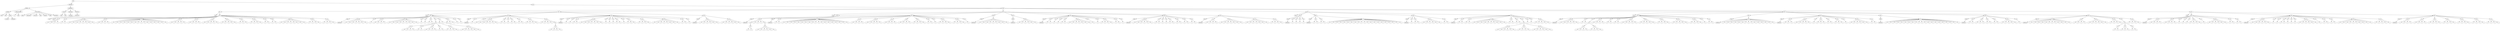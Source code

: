 digraph Tree {
	"t0" [label = "TEI"];
	"t1" [label = "teiHeader"];
	"t2" [label = "fileDesc"];
	"t3" [label = "titleStmt"];
	"t4" [label = "title"];
	"t5" [label = "title"];
	"t6" [label = "author"];
	"t7" [label = "surname"];
	"t8" [label = "forename"];
	"t9" [label = "publicationStmt"];
	"t10" [label = "p"];
	"t11" [label = "idno"];
	"t12" [label = "sourceDesc"];
	"t13" [label = "genre"];
	"t14" [label = "inspiration"];
	"t15" [label = "structure"];
	"t16" [label = "type"];
	"t17" [label = "periode"];
	"t18" [label = "taille"];
	"t19" [label = "permalien"];
	"t20" [label = "profileDesc"];
	"t21" [label = "creation"];
	"t22" [label = "date"];
	"t23" [label = "date"];
	"t24" [label = "langUsage"];
	"t25" [label = "language"];
	"t26" [label = "textClass"];
	"t27" [label = "keywords"];
	"t28" [label = "term"];
	"t29" [label = "text"];
	"t30" [label = "body"];
	"t31" [label = "div1"];
	"t32" [label = "head"];
	"t33" [label = "div2"];
	"t34" [label = "head"];
	"t35" [label = "sp"];
	"t36" [label = "l"];
	"t37" [label = "l"];
	"t38" [label = "l"];
	"t39" [label = "l"];
	"t40" [label = "sp"];
	"t41" [label = "l"];
	"t42" [label = "l"];
	"t43" [label = "sp"];
	"t44" [label = "l"];
	"t45" [label = "l"];
	"t46" [label = "l"];
	"t47" [label = "l"];
	"t48" [label = "l"];
	"t49" [label = "l"];
	"t50" [label = "l"];
	"t51" [label = "l"];
	"t52" [label = "sp"];
	"t53" [label = "l"];
	"t54" [label = "l"];
	"t55" [label = "l"];
	"t56" [label = "l"];
	"t57" [label = "sp"];
	"t58" [label = "l"];
	"t59" [label = "l"];
	"t60" [label = "l"];
	"t61" [label = "l"];
	"t62" [label = "l"];
	"t63" [label = "l"];
	"t64" [label = "l"];
	"t65" [label = "l"];
	"t66" [label = "l"];
	"t67" [label = "l"];
	"t68" [label = "l"];
	"t69" [label = "l"];
	"t70" [label = "l"];
	"t71" [label = "l"];
	"t72" [label = "l"];
	"t73" [label = "l"];
	"t74" [label = "sp"];
	"t75" [label = "l"];
	"t76" [label = "l"];
	"t77" [label = "l"];
	"t78" [label = "l"];
	"t79" [label = "l"];
	"t80" [label = "sp"];
	"t81" [label = "l"];
	"t82" [label = "l"];
	"t83" [label = "l"];
	"t84" [label = "l"];
	"t85" [label = "sp"];
	"t86" [label = "l"];
	"t87" [label = "l"];
	"t88" [label = "l"];
	"t89" [label = "l"];
	"t90" [label = "l"];
	"t91" [label = "sp"];
	"t92" [label = "l"];
	"t93" [label = "l"];
	"t94" [label = "l"];
	"t95" [label = "l"];
	"t96" [label = "l"];
	"t97" [label = "sp"];
	"t98" [label = "l"];
	"t99" [label = "l"];
	"t100" [label = "l"];
	"t101" [label = "sp"];
	"t102" [label = "l"];
	"t103" [label = "l"];
	"t104" [label = "l"];
	"t105" [label = "l"];
	"t106" [label = "sp"];
	"t107" [label = "l"];
	"t108" [label = "l"];
	"t109" [label = "sp"];
	"t110" [label = "l"];
	"t111" [label = "l"];
	"t112" [label = "sp"];
	"t113" [label = "l"];
	"t114" [label = "l"];
	"t115" [label = "l"];
	"t116" [label = "l"];
	"t117" [label = "l"];
	"t118" [label = "l"];
	"t119" [label = "l"];
	"t120" [label = "l"];
	"t121" [label = "sp"];
	"t122" [label = "l"];
	"t123" [label = "l"];
	"t124" [label = "l"];
	"t125" [label = "l"];
	"t126" [label = "sp"];
	"t127" [label = "l"];
	"t128" [label = "l"];
	"t129" [label = "l"];
	"t130" [label = "l"];
	"t131" [label = "div1"];
	"t132" [label = "head"];
	"t133" [label = "div2"];
	"t134" [label = "head"];
	"t135" [label = "listPerson"];
	"t136" [label = "sp"];
	"t137" [label = "l"];
	"t138" [label = "l"];
	"t139" [label = "l"];
	"t140" [label = "l"];
	"t141" [label = "l"];
	"t142" [label = "l"];
	"t143" [label = "l"];
	"t144" [label = "sp"];
	"t145" [label = "l"];
	"t146" [label = "sp"];
	"t147" [label = "l"];
	"t148" [label = "l"];
	"t149" [label = "l"];
	"t150" [label = "l"];
	"t151" [label = "sp"];
	"t152" [label = "l"];
	"t153" [label = "l"];
	"t154" [label = "l"];
	"t155" [label = "l"];
	"t156" [label = "l"];
	"t157" [label = "l"];
	"t158" [label = "l"];
	"t159" [label = "l"];
	"t160" [label = "l"];
	"t161" [label = "sp"];
	"t162" [label = "l"];
	"t163" [label = "sp"];
	"t164" [label = "l"];
	"t165" [label = "sp"];
	"t166" [label = "l"];
	"t167" [label = "l"];
	"t168" [label = "sp"];
	"t169" [label = "lg"];
	"t170" [label = "lg"];
	"t171" [label = "l"];
	"t172" [label = "l"];
	"t173" [label = "l"];
	"t174" [label = "l"];
	"t175" [label = "lg"];
	"t176" [label = "l"];
	"t177" [label = "l"];
	"t178" [label = "lg"];
	"t179" [label = "l"];
	"t180" [label = "l"];
	"t181" [label = "l"];
	"t182" [label = "l"];
	"t183" [label = "lg"];
	"t184" [label = "l"];
	"t185" [label = "l"];
	"t186" [label = "sp"];
	"t187" [label = "lg"];
	"t188" [label = "lg"];
	"t189" [label = "l"];
	"t190" [label = "l"];
	"t191" [label = "l"];
	"t192" [label = "l"];
	"t193" [label = "l"];
	"t194" [label = "sp"];
	"t195" [label = "lg"];
	"t196" [label = "lg"];
	"t197" [label = "l"];
	"t198" [label = "l"];
	"t199" [label = "l"];
	"t200" [label = "l"];
	"t201" [label = "l"];
	"t202" [label = "l"];
	"t203" [label = "l"];
	"t204" [label = "l"];
	"t205" [label = "sp"];
	"t206" [label = "l"];
	"t207" [label = "sp"];
	"t208" [label = "l"];
	"t209" [label = "div2"];
	"t210" [label = "head"];
	"t211" [label = "listPerson"];
	"t212" [label = "sp"];
	"t213" [label = "l"];
	"t214" [label = "sp"];
	"t215" [label = "l"];
	"t216" [label = "sp"];
	"t217" [label = "l"];
	"t218" [label = "l"];
	"t219" [label = "l"];
	"t220" [label = "l"];
	"t221" [label = "l"];
	"t222" [label = "l"];
	"t223" [label = "sp"];
	"t224" [label = "l"];
	"t225" [label = "l"];
	"t226" [label = "sp"];
	"t227" [label = "l"];
	"t228" [label = "sp"];
	"t229" [label = "l"];
	"t230" [label = "l"];
	"t231" [label = "sp"];
	"t232" [label = "l"];
	"t233" [label = "l"];
	"t234" [label = "sp"];
	"t235" [label = "l"];
	"t236" [label = "l"];
	"t237" [label = "l"];
	"t238" [label = "l"];
	"t239" [label = "sp"];
	"t240" [label = "l"];
	"t241" [label = "l"];
	"t242" [label = "l"];
	"t243" [label = "l"];
	"t244" [label = "lg"];
	"t245" [label = "lg"];
	"t246" [label = "l"];
	"t247" [label = "l"];
	"t248" [label = "l"];
	"t249" [label = "l"];
	"t250" [label = "div2"];
	"t251" [label = "head"];
	"t252" [label = "listPerson"];
	"t253" [label = "sp"];
	"t254" [label = "l"];
	"t255" [label = "sp"];
	"t256" [label = "l"];
	"t257" [label = "sp"];
	"t258" [label = "l"];
	"t259" [label = "l"];
	"t260" [label = "sp"];
	"t261" [label = "l"];
	"t262" [label = "l"];
	"t263" [label = "l"];
	"t264" [label = "l"];
	"t265" [label = "l"];
	"t266" [label = "l"];
	"t267" [label = "l"];
	"t268" [label = "sp"];
	"t269" [label = "l"];
	"t270" [label = "sp"];
	"t271" [label = "l"];
	"t272" [label = "sp"];
	"t273" [label = "l"];
	"t274" [label = "sp"];
	"t275" [label = "l"];
	"t276" [label = "l"];
	"t277" [label = "sp"];
	"t278" [label = "l"];
	"t279" [label = "sp"];
	"t280" [label = "l"];
	"t281" [label = "l"];
	"t282" [label = "l"];
	"t283" [label = "sp"];
	"t284" [label = "l"];
	"t285" [label = "l"];
	"t286" [label = "l"];
	"t287" [label = "l"];
	"t288" [label = "sp"];
	"t289" [label = "l"];
	"t290" [label = "l"];
	"t291" [label = "l"];
	"t292" [label = "l"];
	"t293" [label = "l"];
	"t294" [label = "l"];
	"t295" [label = "l"];
	"t296" [label = "l"];
	"t297" [label = "sp"];
	"t298" [label = "l"];
	"t299" [label = "l"];
	"t300" [label = "sp"];
	"t301" [label = "l"];
	"t302" [label = "div2"];
	"t303" [label = "head"];
	"t304" [label = "listPerson"];
	"t305" [label = "sp"];
	"t306" [label = "l"];
	"t307" [label = "l"];
	"t308" [label = "l"];
	"t309" [label = "l"];
	"t310" [label = "l"];
	"t311" [label = "l"];
	"t312" [label = "sp"];
	"t313" [label = "l"];
	"t314" [label = "l"];
	"t315" [label = "l"];
	"t316" [label = "l"];
	"t317" [label = "l"];
	"t318" [label = "l"];
	"t319" [label = "div1"];
	"t320" [label = "head"];
	"t321" [label = "div2"];
	"t322" [label = "head"];
	"t323" [label = "listPerson"];
	"t324" [label = "sp"];
	"t325" [label = "lg"];
	"t326" [label = "lg"];
	"t327" [label = "l"];
	"t328" [label = "l"];
	"t329" [label = "l"];
	"t330" [label = "l"];
	"t331" [label = "l"];
	"t332" [label = "lg"];
	"t333" [label = "lg"];
	"t334" [label = "l"];
	"t335" [label = "l"];
	"t336" [label = "l"];
	"t337" [label = "l"];
	"t338" [label = "l"];
	"t339" [label = "l"];
	"t340" [label = "div2"];
	"t341" [label = "head"];
	"t342" [label = "listPerson"];
	"t343" [label = "sp"];
	"t344" [label = "l"];
	"t345" [label = "l"];
	"t346" [label = "sp"];
	"t347" [label = "l"];
	"t348" [label = "l"];
	"t349" [label = "l"];
	"t350" [label = "l"];
	"t351" [label = "l"];
	"t352" [label = "l"];
	"t353" [label = "l"];
	"t354" [label = "l"];
	"t355" [label = "l"];
	"t356" [label = "l"];
	"t357" [label = "l"];
	"t358" [label = "l"];
	"t359" [label = "l"];
	"t360" [label = "l"];
	"t361" [label = "l"];
	"t362" [label = "l"];
	"t363" [label = "l"];
	"t364" [label = "l"];
	"t365" [label = "l"];
	"t366" [label = "sp"];
	"t367" [label = "l"];
	"t368" [label = "l"];
	"t369" [label = "l"];
	"t370" [label = "l"];
	"t371" [label = "sp"];
	"t372" [label = "l"];
	"t373" [label = "l"];
	"t374" [label = "l"];
	"t375" [label = "l"];
	"t376" [label = "l"];
	"t377" [label = "sp"];
	"t378" [label = "l"];
	"t379" [label = "l"];
	"t380" [label = "l"];
	"t381" [label = "l"];
	"t382" [label = "sp"];
	"t383" [label = "l"];
	"t384" [label = "l"];
	"t385" [label = "l"];
	"t386" [label = "l"];
	"t387" [label = "sp"];
	"t388" [label = "l"];
	"t389" [label = "l"];
	"t390" [label = "l"];
	"t391" [label = "l"];
	"t392" [label = "sp"];
	"t393" [label = "l"];
	"t394" [label = "l"];
	"t395" [label = "sp"];
	"t396" [label = "l"];
	"t397" [label = "sp"];
	"t398" [label = "l"];
	"t399" [label = "l"];
	"t400" [label = "l"];
	"t401" [label = "l"];
	"t402" [label = "sp"];
	"t403" [label = "l"];
	"t404" [label = "l"];
	"t405" [label = "l"];
	"t406" [label = "l"];
	"t407" [label = "sp"];
	"t408" [label = "l"];
	"t409" [label = "div2"];
	"t410" [label = "head"];
	"t411" [label = "listPerson"];
	"t412" [label = "sp"];
	"t413" [label = "l"];
	"t414" [label = "l"];
	"t415" [label = "l"];
	"t416" [label = "l"];
	"t417" [label = "l"];
	"t418" [label = "l"];
	"t419" [label = "l"];
	"t420" [label = "l"];
	"t421" [label = "l"];
	"t422" [label = "div2"];
	"t423" [label = "head"];
	"t424" [label = "listPerson"];
	"t425" [label = "sp"];
	"t426" [label = "l"];
	"t427" [label = "l"];
	"t428" [label = "l"];
	"t429" [label = "l"];
	"t430" [label = "l"];
	"t431" [label = "l"];
	"t432" [label = "div2"];
	"t433" [label = "head"];
	"t434" [label = "listPerson"];
	"t435" [label = "sp"];
	"t436" [label = "l"];
	"t437" [label = "l"];
	"t438" [label = "sp"];
	"t439" [label = "l"];
	"t440" [label = "sp"];
	"t441" [label = "l"];
	"t442" [label = "sp"];
	"t443" [label = "l"];
	"t444" [label = "l"];
	"t445" [label = "sp"];
	"t446" [label = "l"];
	"t447" [label = "l"];
	"t448" [label = "l"];
	"t449" [label = "l"];
	"t450" [label = "l"];
	"t451" [label = "l"];
	"t452" [label = "l"];
	"t453" [label = "sp"];
	"t454" [label = "l"];
	"t455" [label = "sp"];
	"t456" [label = "l"];
	"t457" [label = "sp"];
	"t458" [label = "l"];
	"t459" [label = "l"];
	"t460" [label = "l"];
	"t461" [label = "l"];
	"t462" [label = "sp"];
	"t463" [label = "l"];
	"t464" [label = "l"];
	"t465" [label = "sp"];
	"t466" [label = "l"];
	"t467" [label = "div2"];
	"t468" [label = "head"];
	"t469" [label = "listPerson"];
	"t470" [label = "sp"];
	"t471" [label = "l"];
	"t472" [label = "l"];
	"t473" [label = "l"];
	"t474" [label = "l"];
	"t475" [label = "l"];
	"t476" [label = "l"];
	"t477" [label = "sp"];
	"t478" [label = "l"];
	"t479" [label = "l"];
	"t480" [label = "sp"];
	"t481" [label = "l"];
	"t482" [label = "sp"];
	"t483" [label = "l"];
	"t484" [label = "sp"];
	"t485" [label = "l"];
	"t486" [label = "l"];
	"t487" [label = "sp"];
	"t488" [label = "l"];
	"t489" [label = "l"];
	"t490" [label = "sp"];
	"t491" [label = "l"];
	"t492" [label = "l"];
	"t493" [label = "sp"];
	"t494" [label = "l"];
	"t495" [label = "l"];
	"t496" [label = "div2"];
	"t497" [label = "head"];
	"t498" [label = "listPerson"];
	"t499" [label = "sp"];
	"t500" [label = "l"];
	"t501" [label = "l"];
	"t502" [label = "l"];
	"t503" [label = "l"];
	"t504" [label = "sp"];
	"t505" [label = "l"];
	"t506" [label = "l"];
	"t507" [label = "l"];
	"t508" [label = "l"];
	"t509" [label = "l"];
	"t510" [label = "l"];
	"t511" [label = "l"];
	"t512" [label = "sp"];
	"t513" [label = "l"];
	"t514" [label = "l"];
	"t515" [label = "l"];
	"t516" [label = "l"];
	"t517" [label = "l"];
	"t518" [label = "l"];
	"t519" [label = "l"];
	"t520" [label = "sp"];
	"t521" [label = "l"];
	"t522" [label = "l"];
	"t523" [label = "l"];
	"t524" [label = "l"];
	"t525" [label = "div1"];
	"t526" [label = "head"];
	"t527" [label = "div2"];
	"t528" [label = "head"];
	"t529" [label = "listPerson"];
	"t530" [label = "sp"];
	"t531" [label = "l"];
	"t532" [label = "sp"];
	"t533" [label = "l"];
	"t534" [label = "sp"];
	"t535" [label = "l"];
	"t536" [label = "sp"];
	"t537" [label = "l"];
	"t538" [label = "div2"];
	"t539" [label = "head"];
	"t540" [label = "listPerson"];
	"t541" [label = "sp"];
	"t542" [label = "l"];
	"t543" [label = "l"];
	"t544" [label = "sp"];
	"t545" [label = "l"];
	"t546" [label = "l"];
	"t547" [label = "sp"];
	"t548" [label = "l"];
	"t549" [label = "l"];
	"t550" [label = "l"];
	"t551" [label = "l"];
	"t552" [label = "l"];
	"t553" [label = "l"];
	"t554" [label = "l"];
	"t555" [label = "l"];
	"t556" [label = "l"];
	"t557" [label = "l"];
	"t558" [label = "l"];
	"t559" [label = "l"];
	"t560" [label = "l"];
	"t561" [label = "l"];
	"t562" [label = "l"];
	"t563" [label = "l"];
	"t564" [label = "l"];
	"t565" [label = "l"];
	"t566" [label = "l"];
	"t567" [label = "l"];
	"t568" [label = "l"];
	"t569" [label = "div2"];
	"t570" [label = "head"];
	"t571" [label = "listPerson"];
	"t572" [label = "sp"];
	"t573" [label = "l"];
	"t574" [label = "sp"];
	"t575" [label = "l"];
	"t576" [label = "l"];
	"t577" [label = "sp"];
	"t578" [label = "l"];
	"t579" [label = "l"];
	"t580" [label = "l"];
	"t581" [label = "l"];
	"t582" [label = "l"];
	"t583" [label = "l"];
	"t584" [label = "sp"];
	"t585" [label = "l"];
	"t586" [label = "l"];
	"t587" [label = "div2"];
	"t588" [label = "head"];
	"t589" [label = "listPerson"];
	"t590" [label = "sp"];
	"t591" [label = "l"];
	"t592" [label = "l"];
	"t593" [label = "sp"];
	"t594" [label = "l"];
	"t595" [label = "l"];
	"t596" [label = "sp"];
	"t597" [label = "l"];
	"t598" [label = "l"];
	"t599" [label = "l"];
	"t600" [label = "l"];
	"t601" [label = "l"];
	"t602" [label = "l"];
	"t603" [label = "l"];
	"t604" [label = "l"];
	"t605" [label = "l"];
	"t606" [label = "l"];
	"t607" [label = "sp"];
	"t608" [label = "l"];
	"t609" [label = "l"];
	"t610" [label = "sp"];
	"t611" [label = "l"];
	"t612" [label = "l"];
	"t613" [label = "sp"];
	"t614" [label = "lg"];
	"t615" [label = "lg"];
	"t616" [label = "l"];
	"t617" [label = "l"];
	"t618" [label = "l"];
	"t619" [label = "l"];
	"t620" [label = "l"];
	"t621" [label = "l"];
	"t622" [label = "lg"];
	"t623" [label = "l"];
	"t624" [label = "l"];
	"t625" [label = "l"];
	"t626" [label = "l"];
	"t627" [label = "lg"];
	"t628" [label = "l"];
	"t629" [label = "l"];
	"t630" [label = "l"];
	"t631" [label = "l"];
	"t632" [label = "l"];
	"t633" [label = "l"];
	"t634" [label = "sp"];
	"t635" [label = "l"];
	"t636" [label = "sp"];
	"t637" [label = "l"];
	"t638" [label = "sp"];
	"t639" [label = "l"];
	"t640" [label = "l"];
	"t641" [label = "l"];
	"t642" [label = "l"];
	"t643" [label = "l"];
	"t644" [label = "div1"];
	"t645" [label = "head"];
	"t646" [label = "div2"];
	"t647" [label = "head"];
	"t648" [label = "listPerson"];
	"t649" [label = "sp"];
	"t650" [label = "l"];
	"t651" [label = "l"];
	"t652" [label = "l"];
	"t653" [label = "l"];
	"t654" [label = "l"];
	"t655" [label = "l"];
	"t656" [label = "sp"];
	"t657" [label = "l"];
	"t658" [label = "l"];
	"t659" [label = "sp"];
	"t660" [label = "lg"];
	"t661" [label = "lg"];
	"t662" [label = "l"];
	"t663" [label = "l"];
	"t664" [label = "l"];
	"t665" [label = "l"];
	"t666" [label = "lg"];
	"t667" [label = "l"];
	"t668" [label = "l"];
	"t669" [label = "l"];
	"t670" [label = "l"];
	"t671" [label = "sp"];
	"t672" [label = "l"];
	"t673" [label = "l"];
	"t674" [label = "l"];
	"t675" [label = "l"];
	"t676" [label = "sp"];
	"t677" [label = "l"];
	"t678" [label = "l"];
	"t679" [label = "sp"];
	"t680" [label = "l"];
	"t681" [label = "l"];
	"t682" [label = "sp"];
	"t683" [label = "l"];
	"t684" [label = "l"];
	"t685" [label = "l"];
	"t686" [label = "l"];
	"t687" [label = "l"];
	"t688" [label = "sp"];
	"t689" [label = "l"];
	"t690" [label = "l"];
	"t691" [label = "l"];
	"t692" [label = "l"];
	"t693" [label = "l"];
	"t694" [label = "sp"];
	"t695" [label = "l"];
	"t696" [label = "l"];
	"t697" [label = "l"];
	"t698" [label = "l"];
	"t699" [label = "sp"];
	"t700" [label = "l"];
	"t701" [label = "l"];
	"t702" [label = "l"];
	"t703" [label = "l"];
	"t704" [label = "l"];
	"t705" [label = "sp"];
	"t706" [label = "l"];
	"t707" [label = "l"];
	"t708" [label = "l"];
	"t709" [label = "l"];
	"t710" [label = "sp"];
	"t711" [label = "l"];
	"t712" [label = "sp"];
	"t713" [label = "l"];
	"t714" [label = "l"];
	"t715" [label = "div2"];
	"t716" [label = "head"];
	"t717" [label = "listPerson"];
	"t718" [label = "sp"];
	"t719" [label = "l"];
	"t720" [label = "l"];
	"t721" [label = "l"];
	"t722" [label = "l"];
	"t723" [label = "l"];
	"t724" [label = "l"];
	"t725" [label = "l"];
	"t726" [label = "l"];
	"t727" [label = "l"];
	"t728" [label = "l"];
	"t729" [label = "l"];
	"t730" [label = "l"];
	"t731" [label = "l"];
	"t732" [label = "l"];
	"t733" [label = "l"];
	"t734" [label = "div2"];
	"t735" [label = "head"];
	"t736" [label = "listPerson"];
	"t737" [label = "sp"];
	"t738" [label = "l"];
	"t739" [label = "l"];
	"t740" [label = "l"];
	"t741" [label = "sp"];
	"t742" [label = "l"];
	"t743" [label = "l"];
	"t744" [label = "l"];
	"t745" [label = "l"];
	"t746" [label = "l"];
	"t747" [label = "sp"];
	"t748" [label = "l"];
	"t749" [label = "sp"];
	"t750" [label = "l"];
	"t751" [label = "l"];
	"t752" [label = "l"];
	"t753" [label = "sp"];
	"t754" [label = "l"];
	"t755" [label = "l"];
	"t756" [label = "sp"];
	"t757" [label = "l"];
	"t758" [label = "l"];
	"t759" [label = "l"];
	"t760" [label = "sp"];
	"t761" [label = "l"];
	"t762" [label = "sp"];
	"t763" [label = "l"];
	"t764" [label = "l"];
	"t765" [label = "l"];
	"t766" [label = "l"];
	"t767" [label = "l"];
	"t768" [label = "l"];
	"t769" [label = "sp"];
	"t770" [label = "l"];
	"t771" [label = "l"];
	"t772" [label = "div2"];
	"t773" [label = "head"];
	"t774" [label = "listPerson"];
	"t775" [label = "sp"];
	"t776" [label = "l"];
	"t777" [label = "l"];
	"t778" [label = "l"];
	"t779" [label = "l"];
	"t780" [label = "l"];
	"t781" [label = "l"];
	"t782" [label = "l"];
	"t783" [label = "l"];
	"t784" [label = "l"];
	"t785" [label = "l"];
	"t786" [label = "l"];
	"t787" [label = "l"];
	"t788" [label = "l"];
	"t789" [label = "l"];
	"t790" [label = "l"];
	"t791" [label = "l"];
	"t792" [label = "l"];
	"t793" [label = "l"];
	"t794" [label = "l"];
	"t795" [label = "l"];
	"t796" [label = "l"];
	"t797" [label = "div2"];
	"t798" [label = "head"];
	"t799" [label = "listPerson"];
	"t800" [label = "sp"];
	"t801" [label = "l"];
	"t802" [label = "l"];
	"t803" [label = "sp"];
	"t804" [label = "l"];
	"t805" [label = "l"];
	"t806" [label = "l"];
	"t807" [label = "sp"];
	"t808" [label = "l"];
	"t809" [label = "l"];
	"t810" [label = "sp"];
	"t811" [label = "l"];
	"t812" [label = "l"];
	"t813" [label = "sp"];
	"t814" [label = "l"];
	"t815" [label = "l"];
	"t816" [label = "l"];
	"t817" [label = "l"];
	"t818" [label = "l"];
	"t819" [label = "sp"];
	"t820" [label = "l"];
	"t821" [label = "div2"];
	"t822" [label = "head"];
	"t823" [label = "listPerson"];
	"t824" [label = "sp"];
	"t825" [label = "l"];
	"t826" [label = "l"];
	"t827" [label = "l"];
	"t828" [label = "l"];
	"t829" [label = "l"];
	"t830" [label = "l"];
	"t831" [label = "l"];
	"t832" [label = "l"];
	"t833" [label = "l"];
	"t834" [label = "l"];
	"t835" [label = "l"];
	"t836" [label = "l"];
	"t837" [label = "sp"];
	"t838" [label = "l"];
	"t839" [label = "l"];
	"t840" [label = "l"];
	"t841" [label = "l"];
	"t842" [label = "sp"];
	"t843" [label = "l"];
	"t844" [label = "l"];
	"t845" [label = "l"];
	"t846" [label = "l"];
	"t847" [label = "l"];
	"t848" [label = "l"];
	"t849" [label = "sp"];
	"t850" [label = "l"];
	"t851" [label = "l"];
	"t852" [label = "l"];
	"t853" [label = "l"];
	"t854" [label = "sp"];
	"t855" [label = "lg"];
	"t856" [label = "lg"];
	"t857" [label = "l"];
	"t858" [label = "l"];
	"t859" [label = "lg"];
	"t860" [label = "l"];
	"t861" [label = "l"];
	"t862" [label = "l"];
	"t863" [label = "lg"];
	"t864" [label = "l"];
	"t865" [label = "l"];
	"t866" [label = "sp"];
	"t867" [label = "l"];
	"t868" [label = "l"];
	"t869" [label = "l"];
	"t870" [label = "l"];
	"t871" [label = "div1"];
	"t872" [label = "head"];
	"t873" [label = "div2"];
	"t874" [label = "head"];
	"t875" [label = "listPerson"];
	"t876" [label = "sp"];
	"t877" [label = "l"];
	"t878" [label = "l"];
	"t879" [label = "l"];
	"t880" [label = "l"];
	"t881" [label = "sp"];
	"t882" [label = "l"];
	"t883" [label = "l"];
	"t884" [label = "l"];
	"t885" [label = "l"];
	"t886" [label = "sp"];
	"t887" [label = "l"];
	"t888" [label = "sp"];
	"t889" [label = "l"];
	"t890" [label = "sp"];
	"t891" [label = "l"];
	"t892" [label = "sp"];
	"t893" [label = "l"];
	"t894" [label = "l"];
	"t895" [label = "l"];
	"t896" [label = "l"];
	"t897" [label = "sp"];
	"t898" [label = "l"];
	"t899" [label = "sp"];
	"t900" [label = "l"];
	"t901" [label = "l"];
	"t902" [label = "l"];
	"t903" [label = "l"];
	"t904" [label = "l"];
	"t905" [label = "l"];
	"t906" [label = "sp"];
	"t907" [label = "l"];
	"t908" [label = "l"];
	"t909" [label = "sp"];
	"t910" [label = "l"];
	"t911" [label = "l"];
	"t912" [label = "div2"];
	"t913" [label = "head"];
	"t914" [label = "listPerson"];
	"t915" [label = "sp"];
	"t916" [label = "l"];
	"t917" [label = "l"];
	"t918" [label = "l"];
	"t919" [label = "l"];
	"t920" [label = "l"];
	"t921" [label = "l"];
	"t922" [label = "sp"];
	"t923" [label = "l"];
	"t924" [label = "sp"];
	"t925" [label = "l"];
	"t926" [label = "sp"];
	"t927" [label = "l"];
	"t928" [label = "l"];
	"t929" [label = "sp"];
	"t930" [label = "l"];
	"t931" [label = "sp"];
	"t932" [label = "l"];
	"t933" [label = "sp"];
	"t934" [label = "l"];
	"t935" [label = "sp"];
	"t936" [label = "l"];
	"t937" [label = "l"];
	"t938" [label = "l"];
	"t939" [label = "l"];
	"t940" [label = "l"];
	"t941" [label = "l"];
	"t942" [label = "sp"];
	"t943" [label = "l"];
	"t944" [label = "sp"];
	"t945" [label = "l"];
	"t946" [label = "l"];
	"t947" [label = "sp"];
	"t948" [label = "l"];
	"t949" [label = "l"];
	"t950" [label = "sp"];
	"t951" [label = "l"];
	"t952" [label = "l"];
	"t953" [label = "l"];
	"t954" [label = "l"];
	"t955" [label = "l"];
	"t956" [label = "l"];
	"t957" [label = "l"];
	"t958" [label = "l"];
	"t959" [label = "l"];
	"t960" [label = "l"];
	"t961" [label = "sp"];
	"t962" [label = "l"];
	"t963" [label = "l"];
	"t964" [label = "l"];
	"t965" [label = "l"];
	"t966" [label = "l"];
	"t967" [label = "div2"];
	"t968" [label = "head"];
	"t969" [label = "listPerson"];
	"t970" [label = "sp"];
	"t971" [label = "l"];
	"t972" [label = "l"];
	"t973" [label = "l"];
	"t974" [label = "l"];
	"t975" [label = "sp"];
	"t976" [label = "l"];
	"t977" [label = "l"];
	"t978" [label = "l"];
	"t979" [label = "l"];
	"t980" [label = "sp"];
	"t981" [label = "l"];
	"t982" [label = "l"];
	"t983" [label = "l"];
	"t984" [label = "l"];
	"t985" [label = "sp"];
	"t986" [label = "l"];
	"t987" [label = "l"];
	"t988" [label = "l"];
	"t989" [label = "l"];
	"t990" [label = "sp"];
	"t991" [label = "l"];
	"t992" [label = "l"];
	"t993" [label = "l"];
	"t994" [label = "l"];
	"t995" [label = "sp"];
	"t996" [label = "l"];
	"t997" [label = "l"];
	"t998" [label = "l"];
	"t999" [label = "l"];
	"t1000" [label = "sp"];
	"t1001" [label = "l"];
	"t1002" [label = "l"];
	"t1003" [label = "l"];
	"t1004" [label = "l"];
	"t0" -> "t1";
	"t1" -> "t2";
	"t2" -> "t3";
	"t3" -> "t4";
	"t3" -> "t5";
	"t3" -> "t6";
	"t6" -> "t7";
	"t6" -> "t8";
	"t2" -> "t9";
	"t9" -> "t10";
	"t9" -> "t11";
	"t2" -> "t12";
	"t12" -> "t13";
	"t12" -> "t14";
	"t12" -> "t15";
	"t12" -> "t16";
	"t12" -> "t17";
	"t12" -> "t18";
	"t12" -> "t19";
	"t1" -> "t20";
	"t20" -> "t21";
	"t21" -> "t22";
	"t21" -> "t23";
	"t20" -> "t24";
	"t24" -> "t25";
	"t20" -> "t26";
	"t26" -> "t27";
	"t27" -> "t28";
	"t0" -> "t29";
	"t29" -> "t30";
	"t30" -> "t31";
	"t31" -> "t32";
	"t31" -> "t33";
	"t33" -> "t34";
	"t33" -> "t35";
	"t35" -> "t36";
	"t35" -> "t37";
	"t35" -> "t38";
	"t35" -> "t39";
	"t33" -> "t40";
	"t40" -> "t41";
	"t40" -> "t42";
	"t33" -> "t43";
	"t43" -> "t44";
	"t43" -> "t45";
	"t43" -> "t46";
	"t43" -> "t47";
	"t43" -> "t48";
	"t43" -> "t49";
	"t43" -> "t50";
	"t43" -> "t51";
	"t33" -> "t52";
	"t52" -> "t53";
	"t52" -> "t54";
	"t52" -> "t55";
	"t52" -> "t56";
	"t33" -> "t57";
	"t57" -> "t58";
	"t57" -> "t59";
	"t57" -> "t60";
	"t57" -> "t61";
	"t57" -> "t62";
	"t57" -> "t63";
	"t57" -> "t64";
	"t57" -> "t65";
	"t57" -> "t66";
	"t57" -> "t67";
	"t57" -> "t68";
	"t57" -> "t69";
	"t57" -> "t70";
	"t57" -> "t71";
	"t57" -> "t72";
	"t57" -> "t73";
	"t33" -> "t74";
	"t74" -> "t75";
	"t74" -> "t76";
	"t74" -> "t77";
	"t74" -> "t78";
	"t74" -> "t79";
	"t33" -> "t80";
	"t80" -> "t81";
	"t80" -> "t82";
	"t80" -> "t83";
	"t80" -> "t84";
	"t33" -> "t85";
	"t85" -> "t86";
	"t85" -> "t87";
	"t85" -> "t88";
	"t85" -> "t89";
	"t85" -> "t90";
	"t33" -> "t91";
	"t91" -> "t92";
	"t91" -> "t93";
	"t91" -> "t94";
	"t91" -> "t95";
	"t91" -> "t96";
	"t33" -> "t97";
	"t97" -> "t98";
	"t97" -> "t99";
	"t97" -> "t100";
	"t33" -> "t101";
	"t101" -> "t102";
	"t101" -> "t103";
	"t101" -> "t104";
	"t101" -> "t105";
	"t33" -> "t106";
	"t106" -> "t107";
	"t106" -> "t108";
	"t33" -> "t109";
	"t109" -> "t110";
	"t109" -> "t111";
	"t33" -> "t112";
	"t112" -> "t113";
	"t112" -> "t114";
	"t112" -> "t115";
	"t112" -> "t116";
	"t112" -> "t117";
	"t112" -> "t118";
	"t112" -> "t119";
	"t112" -> "t120";
	"t33" -> "t121";
	"t121" -> "t122";
	"t121" -> "t123";
	"t121" -> "t124";
	"t121" -> "t125";
	"t33" -> "t126";
	"t126" -> "t127";
	"t126" -> "t128";
	"t126" -> "t129";
	"t126" -> "t130";
	"t30" -> "t131";
	"t131" -> "t132";
	"t131" -> "t133";
	"t133" -> "t134";
	"t134" -> "t135";
	"t133" -> "t136";
	"t136" -> "t137";
	"t136" -> "t138";
	"t136" -> "t139";
	"t136" -> "t140";
	"t136" -> "t141";
	"t136" -> "t142";
	"t136" -> "t143";
	"t133" -> "t144";
	"t144" -> "t145";
	"t133" -> "t146";
	"t146" -> "t147";
	"t146" -> "t148";
	"t146" -> "t149";
	"t146" -> "t150";
	"t133" -> "t151";
	"t151" -> "t152";
	"t151" -> "t153";
	"t151" -> "t154";
	"t151" -> "t155";
	"t151" -> "t156";
	"t151" -> "t157";
	"t151" -> "t158";
	"t151" -> "t159";
	"t151" -> "t160";
	"t133" -> "t161";
	"t161" -> "t162";
	"t133" -> "t163";
	"t163" -> "t164";
	"t133" -> "t165";
	"t165" -> "t166";
	"t165" -> "t167";
	"t133" -> "t168";
	"t168" -> "t169";
	"t169" -> "t170";
	"t170" -> "t171";
	"t170" -> "t172";
	"t170" -> "t173";
	"t170" -> "t174";
	"t169" -> "t175";
	"t175" -> "t176";
	"t175" -> "t177";
	"t169" -> "t178";
	"t178" -> "t179";
	"t178" -> "t180";
	"t178" -> "t181";
	"t178" -> "t182";
	"t169" -> "t183";
	"t183" -> "t184";
	"t183" -> "t185";
	"t133" -> "t186";
	"t186" -> "t187";
	"t187" -> "t188";
	"t188" -> "t189";
	"t188" -> "t190";
	"t188" -> "t191";
	"t188" -> "t192";
	"t186" -> "t193";
	"t133" -> "t194";
	"t194" -> "t195";
	"t195" -> "t196";
	"t196" -> "t197";
	"t196" -> "t198";
	"t196" -> "t199";
	"t196" -> "t200";
	"t196" -> "t201";
	"t196" -> "t202";
	"t194" -> "t203";
	"t194" -> "t204";
	"t133" -> "t205";
	"t205" -> "t206";
	"t133" -> "t207";
	"t207" -> "t208";
	"t131" -> "t209";
	"t209" -> "t210";
	"t210" -> "t211";
	"t209" -> "t212";
	"t212" -> "t213";
	"t209" -> "t214";
	"t214" -> "t215";
	"t209" -> "t216";
	"t216" -> "t217";
	"t216" -> "t218";
	"t216" -> "t219";
	"t216" -> "t220";
	"t216" -> "t221";
	"t216" -> "t222";
	"t209" -> "t223";
	"t223" -> "t224";
	"t223" -> "t225";
	"t209" -> "t226";
	"t226" -> "t227";
	"t209" -> "t228";
	"t228" -> "t229";
	"t228" -> "t230";
	"t209" -> "t231";
	"t231" -> "t232";
	"t231" -> "t233";
	"t209" -> "t234";
	"t234" -> "t235";
	"t234" -> "t236";
	"t234" -> "t237";
	"t234" -> "t238";
	"t209" -> "t239";
	"t239" -> "t240";
	"t239" -> "t241";
	"t239" -> "t242";
	"t239" -> "t243";
	"t239" -> "t244";
	"t244" -> "t245";
	"t245" -> "t246";
	"t245" -> "t247";
	"t245" -> "t248";
	"t245" -> "t249";
	"t131" -> "t250";
	"t250" -> "t251";
	"t251" -> "t252";
	"t250" -> "t253";
	"t253" -> "t254";
	"t250" -> "t255";
	"t255" -> "t256";
	"t250" -> "t257";
	"t257" -> "t258";
	"t257" -> "t259";
	"t250" -> "t260";
	"t260" -> "t261";
	"t260" -> "t262";
	"t260" -> "t263";
	"t260" -> "t264";
	"t260" -> "t265";
	"t260" -> "t266";
	"t260" -> "t267";
	"t250" -> "t268";
	"t268" -> "t269";
	"t250" -> "t270";
	"t270" -> "t271";
	"t250" -> "t272";
	"t272" -> "t273";
	"t250" -> "t274";
	"t274" -> "t275";
	"t274" -> "t276";
	"t250" -> "t277";
	"t277" -> "t278";
	"t250" -> "t279";
	"t279" -> "t280";
	"t279" -> "t281";
	"t279" -> "t282";
	"t250" -> "t283";
	"t283" -> "t284";
	"t283" -> "t285";
	"t283" -> "t286";
	"t283" -> "t287";
	"t250" -> "t288";
	"t288" -> "t289";
	"t288" -> "t290";
	"t288" -> "t291";
	"t288" -> "t292";
	"t288" -> "t293";
	"t288" -> "t294";
	"t288" -> "t295";
	"t288" -> "t296";
	"t250" -> "t297";
	"t297" -> "t298";
	"t297" -> "t299";
	"t250" -> "t300";
	"t300" -> "t301";
	"t131" -> "t302";
	"t302" -> "t303";
	"t303" -> "t304";
	"t302" -> "t305";
	"t305" -> "t306";
	"t305" -> "t307";
	"t305" -> "t308";
	"t305" -> "t309";
	"t305" -> "t310";
	"t305" -> "t311";
	"t302" -> "t312";
	"t312" -> "t313";
	"t312" -> "t314";
	"t312" -> "t315";
	"t312" -> "t316";
	"t312" -> "t317";
	"t312" -> "t318";
	"t30" -> "t319";
	"t319" -> "t320";
	"t319" -> "t321";
	"t321" -> "t322";
	"t322" -> "t323";
	"t321" -> "t324";
	"t324" -> "t325";
	"t325" -> "t326";
	"t326" -> "t327";
	"t326" -> "t328";
	"t324" -> "t329";
	"t324" -> "t330";
	"t324" -> "t331";
	"t324" -> "t332";
	"t332" -> "t333";
	"t333" -> "t334";
	"t333" -> "t335";
	"t333" -> "t336";
	"t333" -> "t337";
	"t333" -> "t338";
	"t333" -> "t339";
	"t319" -> "t340";
	"t340" -> "t341";
	"t341" -> "t342";
	"t340" -> "t343";
	"t343" -> "t344";
	"t343" -> "t345";
	"t340" -> "t346";
	"t346" -> "t347";
	"t346" -> "t348";
	"t346" -> "t349";
	"t346" -> "t350";
	"t346" -> "t351";
	"t346" -> "t352";
	"t346" -> "t353";
	"t346" -> "t354";
	"t346" -> "t355";
	"t346" -> "t356";
	"t346" -> "t357";
	"t346" -> "t358";
	"t346" -> "t359";
	"t346" -> "t360";
	"t346" -> "t361";
	"t346" -> "t362";
	"t346" -> "t363";
	"t346" -> "t364";
	"t346" -> "t365";
	"t340" -> "t366";
	"t366" -> "t367";
	"t366" -> "t368";
	"t366" -> "t369";
	"t366" -> "t370";
	"t340" -> "t371";
	"t371" -> "t372";
	"t371" -> "t373";
	"t371" -> "t374";
	"t371" -> "t375";
	"t371" -> "t376";
	"t340" -> "t377";
	"t377" -> "t378";
	"t377" -> "t379";
	"t377" -> "t380";
	"t377" -> "t381";
	"t340" -> "t382";
	"t382" -> "t383";
	"t382" -> "t384";
	"t382" -> "t385";
	"t382" -> "t386";
	"t340" -> "t387";
	"t387" -> "t388";
	"t387" -> "t389";
	"t387" -> "t390";
	"t387" -> "t391";
	"t340" -> "t392";
	"t392" -> "t393";
	"t392" -> "t394";
	"t340" -> "t395";
	"t395" -> "t396";
	"t340" -> "t397";
	"t397" -> "t398";
	"t397" -> "t399";
	"t397" -> "t400";
	"t397" -> "t401";
	"t340" -> "t402";
	"t402" -> "t403";
	"t402" -> "t404";
	"t402" -> "t405";
	"t402" -> "t406";
	"t340" -> "t407";
	"t407" -> "t408";
	"t319" -> "t409";
	"t409" -> "t410";
	"t410" -> "t411";
	"t409" -> "t412";
	"t412" -> "t413";
	"t412" -> "t414";
	"t412" -> "t415";
	"t412" -> "t416";
	"t412" -> "t417";
	"t412" -> "t418";
	"t412" -> "t419";
	"t412" -> "t420";
	"t412" -> "t421";
	"t319" -> "t422";
	"t422" -> "t423";
	"t423" -> "t424";
	"t422" -> "t425";
	"t425" -> "t426";
	"t425" -> "t427";
	"t425" -> "t428";
	"t425" -> "t429";
	"t425" -> "t430";
	"t425" -> "t431";
	"t319" -> "t432";
	"t432" -> "t433";
	"t433" -> "t434";
	"t432" -> "t435";
	"t435" -> "t436";
	"t435" -> "t437";
	"t432" -> "t438";
	"t438" -> "t439";
	"t432" -> "t440";
	"t440" -> "t441";
	"t432" -> "t442";
	"t442" -> "t443";
	"t442" -> "t444";
	"t432" -> "t445";
	"t445" -> "t446";
	"t445" -> "t447";
	"t445" -> "t448";
	"t445" -> "t449";
	"t445" -> "t450";
	"t445" -> "t451";
	"t445" -> "t452";
	"t432" -> "t453";
	"t453" -> "t454";
	"t432" -> "t455";
	"t455" -> "t456";
	"t432" -> "t457";
	"t457" -> "t458";
	"t457" -> "t459";
	"t457" -> "t460";
	"t457" -> "t461";
	"t432" -> "t462";
	"t462" -> "t463";
	"t462" -> "t464";
	"t432" -> "t465";
	"t465" -> "t466";
	"t319" -> "t467";
	"t467" -> "t468";
	"t468" -> "t469";
	"t467" -> "t470";
	"t470" -> "t471";
	"t470" -> "t472";
	"t470" -> "t473";
	"t470" -> "t474";
	"t470" -> "t475";
	"t470" -> "t476";
	"t467" -> "t477";
	"t477" -> "t478";
	"t477" -> "t479";
	"t467" -> "t480";
	"t480" -> "t481";
	"t467" -> "t482";
	"t482" -> "t483";
	"t467" -> "t484";
	"t484" -> "t485";
	"t484" -> "t486";
	"t467" -> "t487";
	"t487" -> "t488";
	"t487" -> "t489";
	"t467" -> "t490";
	"t490" -> "t491";
	"t490" -> "t492";
	"t467" -> "t493";
	"t493" -> "t494";
	"t493" -> "t495";
	"t319" -> "t496";
	"t496" -> "t497";
	"t497" -> "t498";
	"t496" -> "t499";
	"t499" -> "t500";
	"t499" -> "t501";
	"t499" -> "t502";
	"t499" -> "t503";
	"t496" -> "t504";
	"t504" -> "t505";
	"t504" -> "t506";
	"t504" -> "t507";
	"t504" -> "t508";
	"t504" -> "t509";
	"t504" -> "t510";
	"t504" -> "t511";
	"t496" -> "t512";
	"t512" -> "t513";
	"t512" -> "t514";
	"t512" -> "t515";
	"t512" -> "t516";
	"t512" -> "t517";
	"t512" -> "t518";
	"t512" -> "t519";
	"t496" -> "t520";
	"t520" -> "t521";
	"t520" -> "t522";
	"t520" -> "t523";
	"t520" -> "t524";
	"t30" -> "t525";
	"t525" -> "t526";
	"t525" -> "t527";
	"t527" -> "t528";
	"t528" -> "t529";
	"t527" -> "t530";
	"t530" -> "t531";
	"t527" -> "t532";
	"t532" -> "t533";
	"t527" -> "t534";
	"t534" -> "t535";
	"t527" -> "t536";
	"t536" -> "t537";
	"t525" -> "t538";
	"t538" -> "t539";
	"t539" -> "t540";
	"t538" -> "t541";
	"t541" -> "t542";
	"t541" -> "t543";
	"t538" -> "t544";
	"t544" -> "t545";
	"t544" -> "t546";
	"t538" -> "t547";
	"t547" -> "t548";
	"t547" -> "t549";
	"t547" -> "t550";
	"t547" -> "t551";
	"t547" -> "t552";
	"t547" -> "t553";
	"t547" -> "t554";
	"t547" -> "t555";
	"t547" -> "t556";
	"t547" -> "t557";
	"t547" -> "t558";
	"t547" -> "t559";
	"t547" -> "t560";
	"t547" -> "t561";
	"t547" -> "t562";
	"t547" -> "t563";
	"t547" -> "t564";
	"t547" -> "t565";
	"t547" -> "t566";
	"t547" -> "t567";
	"t547" -> "t568";
	"t525" -> "t569";
	"t569" -> "t570";
	"t570" -> "t571";
	"t569" -> "t572";
	"t572" -> "t573";
	"t569" -> "t574";
	"t574" -> "t575";
	"t574" -> "t576";
	"t569" -> "t577";
	"t577" -> "t578";
	"t577" -> "t579";
	"t577" -> "t580";
	"t577" -> "t581";
	"t577" -> "t582";
	"t577" -> "t583";
	"t569" -> "t584";
	"t584" -> "t585";
	"t584" -> "t586";
	"t525" -> "t587";
	"t587" -> "t588";
	"t588" -> "t589";
	"t587" -> "t590";
	"t590" -> "t591";
	"t590" -> "t592";
	"t587" -> "t593";
	"t593" -> "t594";
	"t593" -> "t595";
	"t587" -> "t596";
	"t596" -> "t597";
	"t596" -> "t598";
	"t596" -> "t599";
	"t596" -> "t600";
	"t596" -> "t601";
	"t596" -> "t602";
	"t596" -> "t603";
	"t596" -> "t604";
	"t596" -> "t605";
	"t596" -> "t606";
	"t587" -> "t607";
	"t607" -> "t608";
	"t607" -> "t609";
	"t587" -> "t610";
	"t610" -> "t611";
	"t610" -> "t612";
	"t587" -> "t613";
	"t613" -> "t614";
	"t614" -> "t615";
	"t615" -> "t616";
	"t615" -> "t617";
	"t615" -> "t618";
	"t615" -> "t619";
	"t615" -> "t620";
	"t615" -> "t621";
	"t614" -> "t622";
	"t622" -> "t623";
	"t622" -> "t624";
	"t622" -> "t625";
	"t622" -> "t626";
	"t614" -> "t627";
	"t627" -> "t628";
	"t627" -> "t629";
	"t627" -> "t630";
	"t627" -> "t631";
	"t627" -> "t632";
	"t627" -> "t633";
	"t587" -> "t634";
	"t634" -> "t635";
	"t587" -> "t636";
	"t636" -> "t637";
	"t587" -> "t638";
	"t638" -> "t639";
	"t638" -> "t640";
	"t638" -> "t641";
	"t638" -> "t642";
	"t638" -> "t643";
	"t30" -> "t644";
	"t644" -> "t645";
	"t644" -> "t646";
	"t646" -> "t647";
	"t647" -> "t648";
	"t646" -> "t649";
	"t649" -> "t650";
	"t649" -> "t651";
	"t649" -> "t652";
	"t649" -> "t653";
	"t649" -> "t654";
	"t649" -> "t655";
	"t646" -> "t656";
	"t656" -> "t657";
	"t656" -> "t658";
	"t646" -> "t659";
	"t659" -> "t660";
	"t660" -> "t661";
	"t661" -> "t662";
	"t661" -> "t663";
	"t661" -> "t664";
	"t661" -> "t665";
	"t660" -> "t666";
	"t666" -> "t667";
	"t666" -> "t668";
	"t666" -> "t669";
	"t666" -> "t670";
	"t646" -> "t671";
	"t671" -> "t672";
	"t671" -> "t673";
	"t671" -> "t674";
	"t671" -> "t675";
	"t646" -> "t676";
	"t676" -> "t677";
	"t676" -> "t678";
	"t646" -> "t679";
	"t679" -> "t680";
	"t679" -> "t681";
	"t646" -> "t682";
	"t682" -> "t683";
	"t682" -> "t684";
	"t682" -> "t685";
	"t682" -> "t686";
	"t682" -> "t687";
	"t646" -> "t688";
	"t688" -> "t689";
	"t688" -> "t690";
	"t688" -> "t691";
	"t688" -> "t692";
	"t688" -> "t693";
	"t646" -> "t694";
	"t694" -> "t695";
	"t694" -> "t696";
	"t694" -> "t697";
	"t694" -> "t698";
	"t646" -> "t699";
	"t699" -> "t700";
	"t699" -> "t701";
	"t699" -> "t702";
	"t699" -> "t703";
	"t699" -> "t704";
	"t646" -> "t705";
	"t705" -> "t706";
	"t705" -> "t707";
	"t705" -> "t708";
	"t705" -> "t709";
	"t646" -> "t710";
	"t710" -> "t711";
	"t646" -> "t712";
	"t712" -> "t713";
	"t712" -> "t714";
	"t644" -> "t715";
	"t715" -> "t716";
	"t716" -> "t717";
	"t715" -> "t718";
	"t718" -> "t719";
	"t718" -> "t720";
	"t718" -> "t721";
	"t718" -> "t722";
	"t718" -> "t723";
	"t718" -> "t724";
	"t718" -> "t725";
	"t718" -> "t726";
	"t718" -> "t727";
	"t718" -> "t728";
	"t718" -> "t729";
	"t718" -> "t730";
	"t718" -> "t731";
	"t718" -> "t732";
	"t718" -> "t733";
	"t644" -> "t734";
	"t734" -> "t735";
	"t735" -> "t736";
	"t734" -> "t737";
	"t737" -> "t738";
	"t737" -> "t739";
	"t737" -> "t740";
	"t734" -> "t741";
	"t741" -> "t742";
	"t741" -> "t743";
	"t741" -> "t744";
	"t741" -> "t745";
	"t741" -> "t746";
	"t734" -> "t747";
	"t747" -> "t748";
	"t734" -> "t749";
	"t749" -> "t750";
	"t749" -> "t751";
	"t749" -> "t752";
	"t734" -> "t753";
	"t753" -> "t754";
	"t753" -> "t755";
	"t734" -> "t756";
	"t756" -> "t757";
	"t756" -> "t758";
	"t756" -> "t759";
	"t734" -> "t760";
	"t760" -> "t761";
	"t734" -> "t762";
	"t762" -> "t763";
	"t762" -> "t764";
	"t762" -> "t765";
	"t762" -> "t766";
	"t762" -> "t767";
	"t762" -> "t768";
	"t734" -> "t769";
	"t769" -> "t770";
	"t769" -> "t771";
	"t644" -> "t772";
	"t772" -> "t773";
	"t773" -> "t774";
	"t772" -> "t775";
	"t775" -> "t776";
	"t775" -> "t777";
	"t775" -> "t778";
	"t775" -> "t779";
	"t775" -> "t780";
	"t775" -> "t781";
	"t775" -> "t782";
	"t775" -> "t783";
	"t775" -> "t784";
	"t775" -> "t785";
	"t775" -> "t786";
	"t775" -> "t787";
	"t775" -> "t788";
	"t775" -> "t789";
	"t775" -> "t790";
	"t775" -> "t791";
	"t775" -> "t792";
	"t775" -> "t793";
	"t775" -> "t794";
	"t775" -> "t795";
	"t775" -> "t796";
	"t644" -> "t797";
	"t797" -> "t798";
	"t798" -> "t799";
	"t797" -> "t800";
	"t800" -> "t801";
	"t800" -> "t802";
	"t797" -> "t803";
	"t803" -> "t804";
	"t803" -> "t805";
	"t803" -> "t806";
	"t797" -> "t807";
	"t807" -> "t808";
	"t807" -> "t809";
	"t797" -> "t810";
	"t810" -> "t811";
	"t810" -> "t812";
	"t797" -> "t813";
	"t813" -> "t814";
	"t813" -> "t815";
	"t813" -> "t816";
	"t813" -> "t817";
	"t813" -> "t818";
	"t797" -> "t819";
	"t819" -> "t820";
	"t644" -> "t821";
	"t821" -> "t822";
	"t822" -> "t823";
	"t821" -> "t824";
	"t824" -> "t825";
	"t824" -> "t826";
	"t824" -> "t827";
	"t824" -> "t828";
	"t824" -> "t829";
	"t824" -> "t830";
	"t824" -> "t831";
	"t824" -> "t832";
	"t824" -> "t833";
	"t824" -> "t834";
	"t824" -> "t835";
	"t824" -> "t836";
	"t821" -> "t837";
	"t837" -> "t838";
	"t837" -> "t839";
	"t837" -> "t840";
	"t837" -> "t841";
	"t821" -> "t842";
	"t842" -> "t843";
	"t842" -> "t844";
	"t842" -> "t845";
	"t842" -> "t846";
	"t842" -> "t847";
	"t842" -> "t848";
	"t821" -> "t849";
	"t849" -> "t850";
	"t849" -> "t851";
	"t849" -> "t852";
	"t849" -> "t853";
	"t821" -> "t854";
	"t854" -> "t855";
	"t855" -> "t856";
	"t856" -> "t857";
	"t856" -> "t858";
	"t855" -> "t859";
	"t859" -> "t860";
	"t859" -> "t861";
	"t859" -> "t862";
	"t855" -> "t863";
	"t863" -> "t864";
	"t863" -> "t865";
	"t821" -> "t866";
	"t866" -> "t867";
	"t866" -> "t868";
	"t866" -> "t869";
	"t866" -> "t870";
	"t30" -> "t871";
	"t871" -> "t872";
	"t871" -> "t873";
	"t873" -> "t874";
	"t874" -> "t875";
	"t873" -> "t876";
	"t876" -> "t877";
	"t876" -> "t878";
	"t876" -> "t879";
	"t876" -> "t880";
	"t873" -> "t881";
	"t881" -> "t882";
	"t881" -> "t883";
	"t881" -> "t884";
	"t881" -> "t885";
	"t873" -> "t886";
	"t886" -> "t887";
	"t873" -> "t888";
	"t888" -> "t889";
	"t873" -> "t890";
	"t890" -> "t891";
	"t873" -> "t892";
	"t892" -> "t893";
	"t892" -> "t894";
	"t892" -> "t895";
	"t892" -> "t896";
	"t873" -> "t897";
	"t897" -> "t898";
	"t873" -> "t899";
	"t899" -> "t900";
	"t899" -> "t901";
	"t899" -> "t902";
	"t899" -> "t903";
	"t899" -> "t904";
	"t899" -> "t905";
	"t873" -> "t906";
	"t906" -> "t907";
	"t906" -> "t908";
	"t873" -> "t909";
	"t909" -> "t910";
	"t909" -> "t911";
	"t871" -> "t912";
	"t912" -> "t913";
	"t913" -> "t914";
	"t912" -> "t915";
	"t915" -> "t916";
	"t915" -> "t917";
	"t915" -> "t918";
	"t915" -> "t919";
	"t915" -> "t920";
	"t915" -> "t921";
	"t912" -> "t922";
	"t922" -> "t923";
	"t912" -> "t924";
	"t924" -> "t925";
	"t912" -> "t926";
	"t926" -> "t927";
	"t926" -> "t928";
	"t912" -> "t929";
	"t929" -> "t930";
	"t912" -> "t931";
	"t931" -> "t932";
	"t912" -> "t933";
	"t933" -> "t934";
	"t912" -> "t935";
	"t935" -> "t936";
	"t935" -> "t937";
	"t935" -> "t938";
	"t935" -> "t939";
	"t935" -> "t940";
	"t935" -> "t941";
	"t912" -> "t942";
	"t942" -> "t943";
	"t912" -> "t944";
	"t944" -> "t945";
	"t944" -> "t946";
	"t912" -> "t947";
	"t947" -> "t948";
	"t947" -> "t949";
	"t912" -> "t950";
	"t950" -> "t951";
	"t950" -> "t952";
	"t950" -> "t953";
	"t950" -> "t954";
	"t950" -> "t955";
	"t950" -> "t956";
	"t950" -> "t957";
	"t950" -> "t958";
	"t950" -> "t959";
	"t950" -> "t960";
	"t912" -> "t961";
	"t961" -> "t962";
	"t961" -> "t963";
	"t961" -> "t964";
	"t961" -> "t965";
	"t961" -> "t966";
	"t871" -> "t967";
	"t967" -> "t968";
	"t968" -> "t969";
	"t967" -> "t970";
	"t970" -> "t971";
	"t970" -> "t972";
	"t970" -> "t973";
	"t970" -> "t974";
	"t967" -> "t975";
	"t975" -> "t976";
	"t975" -> "t977";
	"t975" -> "t978";
	"t975" -> "t979";
	"t967" -> "t980";
	"t980" -> "t981";
	"t980" -> "t982";
	"t980" -> "t983";
	"t980" -> "t984";
	"t967" -> "t985";
	"t985" -> "t986";
	"t985" -> "t987";
	"t985" -> "t988";
	"t985" -> "t989";
	"t967" -> "t990";
	"t990" -> "t991";
	"t990" -> "t992";
	"t990" -> "t993";
	"t990" -> "t994";
	"t967" -> "t995";
	"t995" -> "t996";
	"t995" -> "t997";
	"t995" -> "t998";
	"t995" -> "t999";
	"t967" -> "t1000";
	"t1000" -> "t1001";
	"t1000" -> "t1002";
	"t1000" -> "t1003";
	"t1000" -> "t1004";
}
